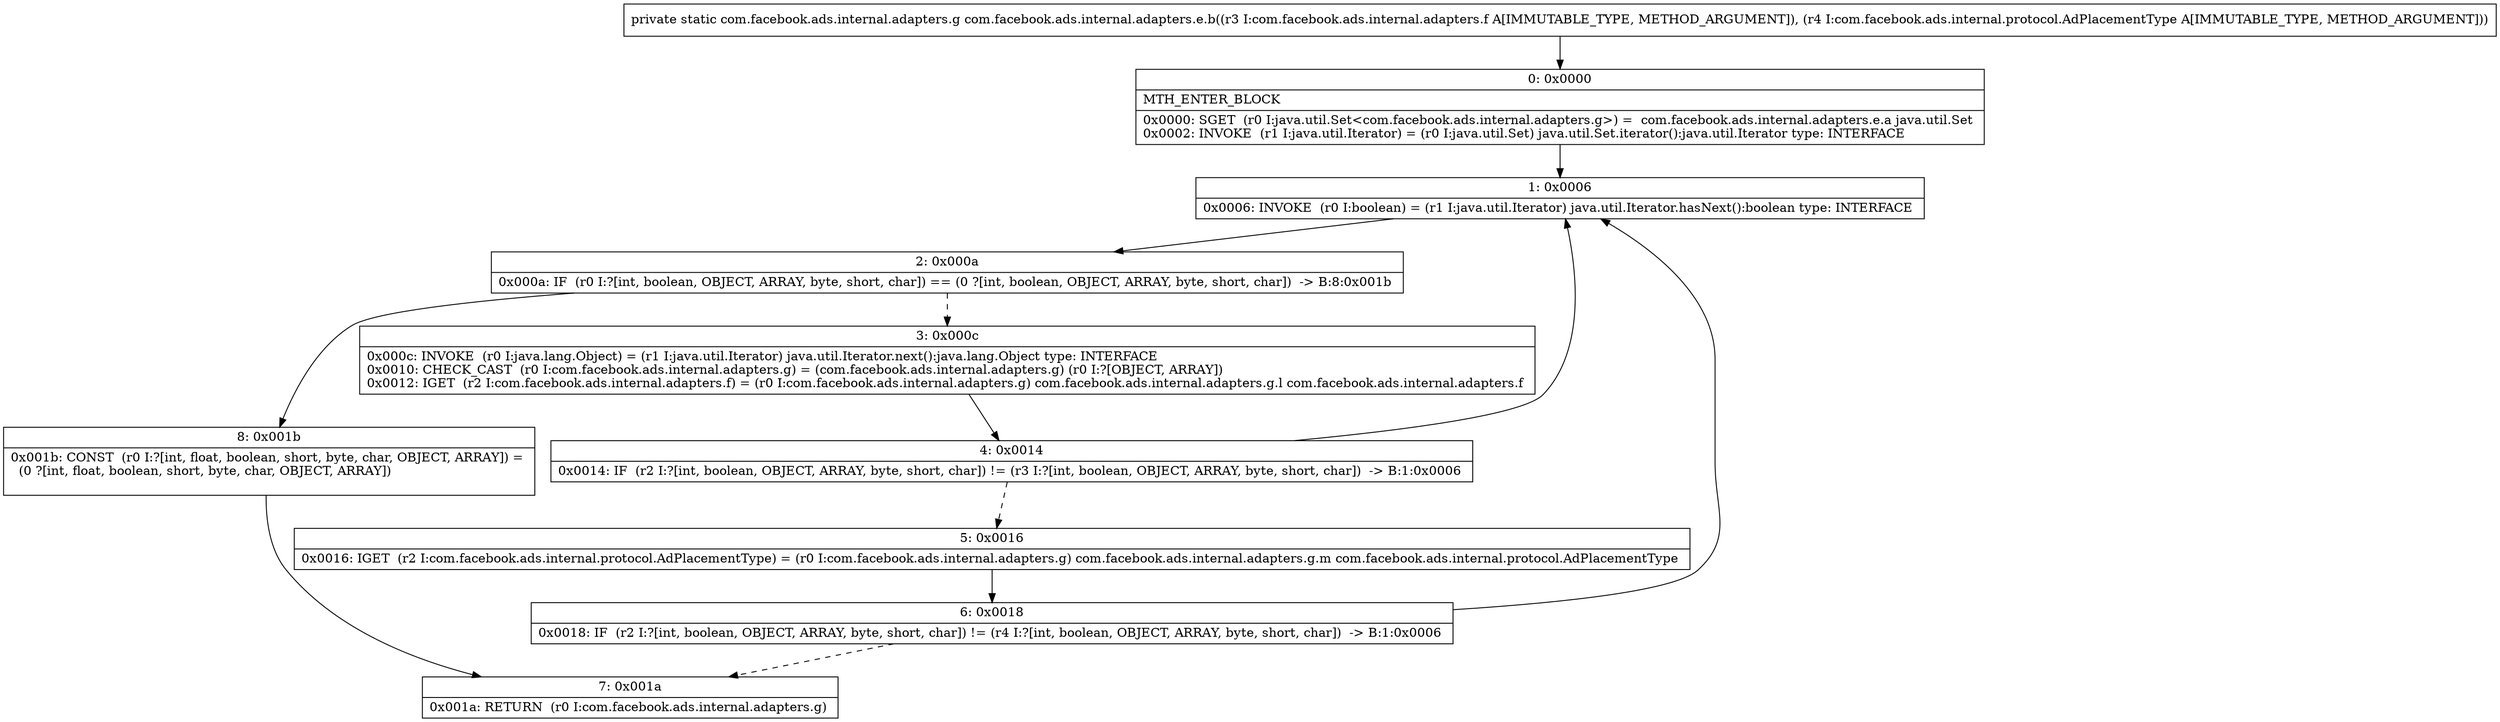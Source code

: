 digraph "CFG forcom.facebook.ads.internal.adapters.e.b(Lcom\/facebook\/ads\/internal\/adapters\/f;Lcom\/facebook\/ads\/internal\/protocol\/AdPlacementType;)Lcom\/facebook\/ads\/internal\/adapters\/g;" {
Node_0 [shape=record,label="{0\:\ 0x0000|MTH_ENTER_BLOCK\l|0x0000: SGET  (r0 I:java.util.Set\<com.facebook.ads.internal.adapters.g\>) =  com.facebook.ads.internal.adapters.e.a java.util.Set \l0x0002: INVOKE  (r1 I:java.util.Iterator) = (r0 I:java.util.Set) java.util.Set.iterator():java.util.Iterator type: INTERFACE \l}"];
Node_1 [shape=record,label="{1\:\ 0x0006|0x0006: INVOKE  (r0 I:boolean) = (r1 I:java.util.Iterator) java.util.Iterator.hasNext():boolean type: INTERFACE \l}"];
Node_2 [shape=record,label="{2\:\ 0x000a|0x000a: IF  (r0 I:?[int, boolean, OBJECT, ARRAY, byte, short, char]) == (0 ?[int, boolean, OBJECT, ARRAY, byte, short, char])  \-\> B:8:0x001b \l}"];
Node_3 [shape=record,label="{3\:\ 0x000c|0x000c: INVOKE  (r0 I:java.lang.Object) = (r1 I:java.util.Iterator) java.util.Iterator.next():java.lang.Object type: INTERFACE \l0x0010: CHECK_CAST  (r0 I:com.facebook.ads.internal.adapters.g) = (com.facebook.ads.internal.adapters.g) (r0 I:?[OBJECT, ARRAY]) \l0x0012: IGET  (r2 I:com.facebook.ads.internal.adapters.f) = (r0 I:com.facebook.ads.internal.adapters.g) com.facebook.ads.internal.adapters.g.l com.facebook.ads.internal.adapters.f \l}"];
Node_4 [shape=record,label="{4\:\ 0x0014|0x0014: IF  (r2 I:?[int, boolean, OBJECT, ARRAY, byte, short, char]) != (r3 I:?[int, boolean, OBJECT, ARRAY, byte, short, char])  \-\> B:1:0x0006 \l}"];
Node_5 [shape=record,label="{5\:\ 0x0016|0x0016: IGET  (r2 I:com.facebook.ads.internal.protocol.AdPlacementType) = (r0 I:com.facebook.ads.internal.adapters.g) com.facebook.ads.internal.adapters.g.m com.facebook.ads.internal.protocol.AdPlacementType \l}"];
Node_6 [shape=record,label="{6\:\ 0x0018|0x0018: IF  (r2 I:?[int, boolean, OBJECT, ARRAY, byte, short, char]) != (r4 I:?[int, boolean, OBJECT, ARRAY, byte, short, char])  \-\> B:1:0x0006 \l}"];
Node_7 [shape=record,label="{7\:\ 0x001a|0x001a: RETURN  (r0 I:com.facebook.ads.internal.adapters.g) \l}"];
Node_8 [shape=record,label="{8\:\ 0x001b|0x001b: CONST  (r0 I:?[int, float, boolean, short, byte, char, OBJECT, ARRAY]) = \l  (0 ?[int, float, boolean, short, byte, char, OBJECT, ARRAY])\l \l}"];
MethodNode[shape=record,label="{private static com.facebook.ads.internal.adapters.g com.facebook.ads.internal.adapters.e.b((r3 I:com.facebook.ads.internal.adapters.f A[IMMUTABLE_TYPE, METHOD_ARGUMENT]), (r4 I:com.facebook.ads.internal.protocol.AdPlacementType A[IMMUTABLE_TYPE, METHOD_ARGUMENT])) }"];
MethodNode -> Node_0;
Node_0 -> Node_1;
Node_1 -> Node_2;
Node_2 -> Node_3[style=dashed];
Node_2 -> Node_8;
Node_3 -> Node_4;
Node_4 -> Node_1;
Node_4 -> Node_5[style=dashed];
Node_5 -> Node_6;
Node_6 -> Node_1;
Node_6 -> Node_7[style=dashed];
Node_8 -> Node_7;
}

